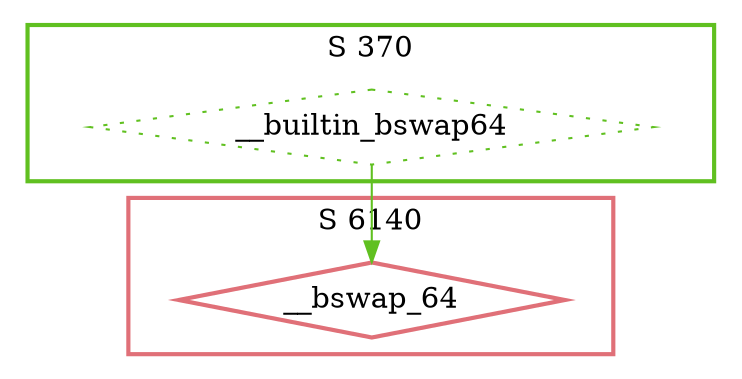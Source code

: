 digraph G {
  ratio=0.500000;
  "UV __bswap_64 (6140)" [shape=diamond, label="__bswap_64", color="#E07078",
                          style=bold];
  "UV __builtin_bswap64 (370)" [shape=diamond, label="__builtin_bswap64",
                                color="#60C020", style=dotted];
  
  subgraph cluster_370 { label="S 370";
    color="#60C020";
    style=bold;
    "UV __builtin_bswap64 (370)"; };
  subgraph cluster_6140 { label="S 6140";
    color="#E07078";
    style=bold;
    "UV __bswap_64 (6140)"; };
  
  "UV __builtin_bswap64 (370)" -> "UV __bswap_64 (6140)" [color="#60C020"];
  
  }
